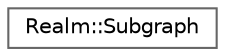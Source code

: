 digraph "Graphical Class Hierarchy"
{
 // LATEX_PDF_SIZE
  bgcolor="transparent";
  edge [fontname=Helvetica,fontsize=10,labelfontname=Helvetica,labelfontsize=10];
  node [fontname=Helvetica,fontsize=10,shape=box,height=0.2,width=0.4];
  rankdir="LR";
  Node0 [id="Node000000",label="Realm::Subgraph",height=0.2,width=0.4,color="grey40", fillcolor="white", style="filled",URL="$classRealm_1_1Subgraph.html",tooltip=" "];
}
